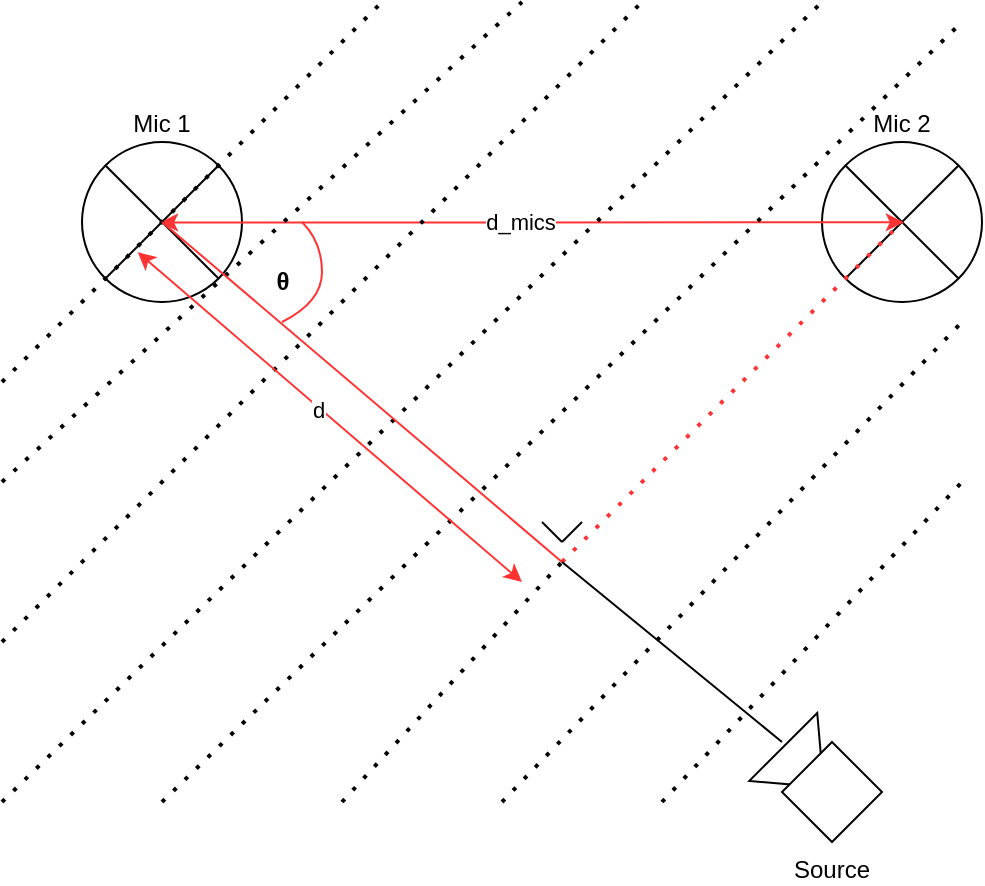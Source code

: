 <mxfile version="16.5.2" type="device"><diagram id="U9_GlS2uOmXbYNJPEwej" name="Page-1"><mxGraphModel dx="1087" dy="676" grid="1" gridSize="10" guides="1" tooltips="1" connect="1" arrows="1" fold="1" page="1" pageScale="1" pageWidth="827" pageHeight="1169" math="0" shadow="0"><root><mxCell id="0"/><mxCell id="1" parent="0"/><mxCell id="O4AOUI4wQAgAtEM7RCbT-1" value="Mic 1" style="shape=sumEllipse;perimeter=ellipsePerimeter;whiteSpace=wrap;html=1;backgroundOutline=1;labelPosition=center;verticalLabelPosition=top;align=center;verticalAlign=bottom;" vertex="1" parent="1"><mxGeometry x="240" y="150" width="80" height="80" as="geometry"/></mxCell><mxCell id="O4AOUI4wQAgAtEM7RCbT-2" value="&lt;div&gt;Mic 2&lt;/div&gt;" style="shape=sumEllipse;perimeter=ellipsePerimeter;whiteSpace=wrap;html=1;backgroundOutline=1;labelPosition=center;verticalLabelPosition=top;align=center;verticalAlign=bottom;" vertex="1" parent="1"><mxGeometry x="610" y="150" width="80" height="80" as="geometry"/></mxCell><mxCell id="O4AOUI4wQAgAtEM7RCbT-3" value="" style="endArrow=classic;startArrow=classic;html=1;rounded=0;entryX=0.511;entryY=0.502;entryDx=0;entryDy=0;entryPerimeter=0;exitX=0.488;exitY=0.503;exitDx=0;exitDy=0;exitPerimeter=0;strokeColor=#FF3333;" edge="1" parent="1" source="O4AOUI4wQAgAtEM7RCbT-1" target="O4AOUI4wQAgAtEM7RCbT-2"><mxGeometry width="50" height="50" relative="1" as="geometry"><mxPoint x="390" y="630" as="sourcePoint"/><mxPoint x="440" y="580" as="targetPoint"/></mxGeometry></mxCell><mxCell id="O4AOUI4wQAgAtEM7RCbT-6" value="d_mics" style="edgeLabel;html=1;align=center;verticalAlign=middle;resizable=0;points=[];" vertex="1" connectable="0" parent="O4AOUI4wQAgAtEM7RCbT-3"><mxGeometry x="-0.032" relative="1" as="geometry"><mxPoint as="offset"/></mxGeometry></mxCell><mxCell id="O4AOUI4wQAgAtEM7RCbT-7" value="" style="endArrow=none;dashed=1;html=1;dashPattern=1 3;strokeWidth=2;rounded=0;strokeColor=#FF3333;" edge="1" parent="1"><mxGeometry width="50" height="50" relative="1" as="geometry"><mxPoint x="480" y="360" as="sourcePoint"/><mxPoint x="650" y="190" as="targetPoint"/></mxGeometry></mxCell><mxCell id="O4AOUI4wQAgAtEM7RCbT-8" value="" style="endArrow=none;dashed=1;html=1;dashPattern=1 3;strokeWidth=2;rounded=0;" edge="1" parent="1"><mxGeometry width="50" height="50" relative="1" as="geometry"><mxPoint x="280" y="480" as="sourcePoint"/><mxPoint x="680" y="90" as="targetPoint"/></mxGeometry></mxCell><mxCell id="O4AOUI4wQAgAtEM7RCbT-11" value="" style="endArrow=none;dashed=1;html=1;dashPattern=1 3;strokeWidth=2;rounded=0;" edge="1" parent="1"><mxGeometry width="50" height="50" relative="1" as="geometry"><mxPoint x="200" y="480" as="sourcePoint"/><mxPoint x="610" y="80" as="targetPoint"/></mxGeometry></mxCell><mxCell id="O4AOUI4wQAgAtEM7RCbT-12" value="" style="endArrow=none;dashed=1;html=1;dashPattern=1 3;strokeWidth=2;rounded=0;" edge="1" parent="1"><mxGeometry width="50" height="50" relative="1" as="geometry"><mxPoint x="200" y="400" as="sourcePoint"/><mxPoint x="520" y="80" as="targetPoint"/></mxGeometry></mxCell><mxCell id="O4AOUI4wQAgAtEM7RCbT-13" value="" style="endArrow=none;dashed=1;html=1;dashPattern=1 3;strokeWidth=2;rounded=0;" edge="1" parent="1"><mxGeometry width="50" height="50" relative="1" as="geometry"><mxPoint x="200" y="320" as="sourcePoint"/><mxPoint x="460" y="80" as="targetPoint"/></mxGeometry></mxCell><mxCell id="O4AOUI4wQAgAtEM7RCbT-14" value="" style="endArrow=none;dashed=1;html=1;dashPattern=1 3;strokeWidth=2;rounded=0;" edge="1" parent="1"><mxGeometry width="50" height="50" relative="1" as="geometry"><mxPoint x="200" y="270" as="sourcePoint"/><mxPoint x="390" y="80" as="targetPoint"/></mxGeometry></mxCell><mxCell id="O4AOUI4wQAgAtEM7RCbT-15" value="" style="endArrow=none;html=1;rounded=0;strokeColor=#FF3333;" edge="1" parent="1"><mxGeometry width="50" height="50" relative="1" as="geometry"><mxPoint x="480" y="360" as="sourcePoint"/><mxPoint x="280" y="190" as="targetPoint"/></mxGeometry></mxCell><mxCell id="O4AOUI4wQAgAtEM7RCbT-16" value="" style="triangle;whiteSpace=wrap;html=1;rotation=45;" vertex="1" parent="1"><mxGeometry x="586.46" y="438.54" width="28.54" height="48.02" as="geometry"/></mxCell><mxCell id="O4AOUI4wQAgAtEM7RCbT-20" value="" style="endArrow=none;dashed=1;html=1;dashPattern=1 3;strokeWidth=2;rounded=0;" edge="1" parent="1"><mxGeometry width="50" height="50" relative="1" as="geometry"><mxPoint x="530" y="480" as="sourcePoint"/><mxPoint x="680" y="320" as="targetPoint"/></mxGeometry></mxCell><mxCell id="O4AOUI4wQAgAtEM7RCbT-21" value="" style="endArrow=none;dashed=1;html=1;dashPattern=1 3;strokeWidth=2;rounded=0;" edge="1" parent="1"><mxGeometry width="50" height="50" relative="1" as="geometry"><mxPoint x="450" y="480" as="sourcePoint"/><mxPoint x="680" y="240" as="targetPoint"/></mxGeometry></mxCell><mxCell id="O4AOUI4wQAgAtEM7RCbT-23" value="" style="endArrow=none;html=1;rounded=0;" edge="1" parent="1"><mxGeometry width="50" height="50" relative="1" as="geometry"><mxPoint x="480" y="350" as="sourcePoint"/><mxPoint x="490" y="340" as="targetPoint"/></mxGeometry></mxCell><mxCell id="O4AOUI4wQAgAtEM7RCbT-24" value="" style="endArrow=none;html=1;rounded=0;" edge="1" parent="1"><mxGeometry width="50" height="50" relative="1" as="geometry"><mxPoint x="480" y="350" as="sourcePoint"/><mxPoint x="470" y="340" as="targetPoint"/></mxGeometry></mxCell><mxCell id="O4AOUI4wQAgAtEM7RCbT-26" value="" style="curved=1;endArrow=none;html=1;rounded=0;endFill=0;strokeColor=#FF3333;" edge="1" parent="1"><mxGeometry width="50" height="50" relative="1" as="geometry"><mxPoint x="340" y="240" as="sourcePoint"/><mxPoint x="350" y="190" as="targetPoint"/><Array as="points"><mxPoint x="360" y="230"/><mxPoint x="360" y="200"/></Array></mxGeometry></mxCell><mxCell id="O4AOUI4wQAgAtEM7RCbT-27" value="&lt;b&gt;θ&lt;/b&gt;" style="text;html=1;align=center;verticalAlign=middle;resizable=0;points=[];autosize=1;strokeColor=none;fillColor=none;" vertex="1" parent="1"><mxGeometry x="330" y="210" width="20" height="20" as="geometry"/></mxCell><mxCell id="O4AOUI4wQAgAtEM7RCbT-28" value="" style="endArrow=classic;startArrow=classic;html=1;rounded=0;entryX=0.348;entryY=0.689;entryDx=0;entryDy=0;entryPerimeter=0;fillColor=#f8cecc;strokeColor=#FF3333;" edge="1" parent="1" target="O4AOUI4wQAgAtEM7RCbT-1"><mxGeometry width="50" height="50" relative="1" as="geometry"><mxPoint x="460" y="370" as="sourcePoint"/><mxPoint x="410" y="230" as="targetPoint"/></mxGeometry></mxCell><mxCell id="O4AOUI4wQAgAtEM7RCbT-29" value="d" style="edgeLabel;html=1;align=center;verticalAlign=middle;resizable=0;points=[];" vertex="1" connectable="0" parent="O4AOUI4wQAgAtEM7RCbT-28"><mxGeometry x="0.057" y="1" relative="1" as="geometry"><mxPoint as="offset"/></mxGeometry></mxCell><mxCell id="O4AOUI4wQAgAtEM7RCbT-30" value="" style="endArrow=none;dashed=1;html=1;dashPattern=1 3;strokeWidth=2;rounded=0;" edge="1" parent="1"><mxGeometry width="50" height="50" relative="1" as="geometry"><mxPoint x="370" y="480" as="sourcePoint"/><mxPoint x="480" y="360" as="targetPoint"/></mxGeometry></mxCell><mxCell id="O4AOUI4wQAgAtEM7RCbT-31" value="" style="endArrow=none;html=1;rounded=0;strokeColor=#000000;" edge="1" parent="1"><mxGeometry width="50" height="50" relative="1" as="geometry"><mxPoint x="590" y="450" as="sourcePoint"/><mxPoint x="480" y="360" as="targetPoint"/></mxGeometry></mxCell><mxCell id="O4AOUI4wQAgAtEM7RCbT-32" value="Source" style="rhombus;whiteSpace=wrap;html=1;labelPosition=center;verticalLabelPosition=bottom;align=center;verticalAlign=top;" vertex="1" parent="1"><mxGeometry x="590" y="450" width="50" height="50" as="geometry"/></mxCell></root></mxGraphModel></diagram></mxfile>